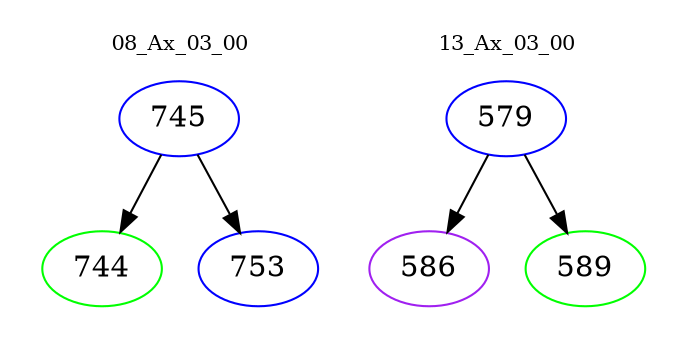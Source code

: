 digraph{
subgraph cluster_0 {
color = white
label = "08_Ax_03_00";
fontsize=10;
T0_745 [label="745", color="blue"]
T0_745 -> T0_744 [color="black"]
T0_744 [label="744", color="green"]
T0_745 -> T0_753 [color="black"]
T0_753 [label="753", color="blue"]
}
subgraph cluster_1 {
color = white
label = "13_Ax_03_00";
fontsize=10;
T1_579 [label="579", color="blue"]
T1_579 -> T1_586 [color="black"]
T1_586 [label="586", color="purple"]
T1_579 -> T1_589 [color="black"]
T1_589 [label="589", color="green"]
}
}
